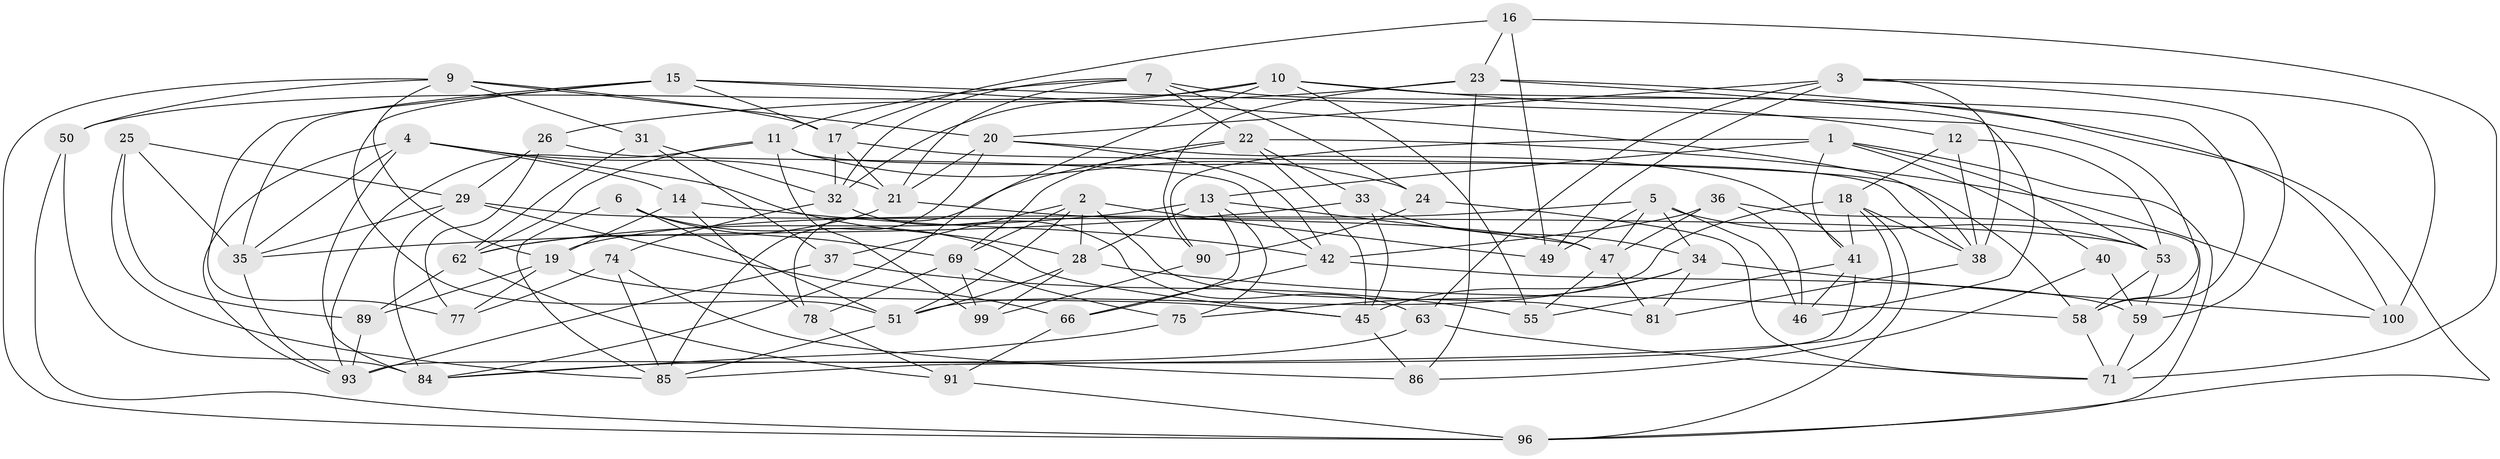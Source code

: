 // Generated by graph-tools (version 1.1) at 2025/24/03/03/25 07:24:23]
// undirected, 68 vertices, 174 edges
graph export_dot {
graph [start="1"]
  node [color=gray90,style=filled];
  1 [super="+54"];
  2 [super="+57"];
  3 [super="+104"];
  4 [super="+64"];
  5 [super="+67"];
  6;
  7 [super="+8"];
  9 [super="+107"];
  10 [super="+95"];
  11 [super="+80"];
  12;
  13 [super="+83"];
  14;
  15 [super="+43"];
  16;
  17 [super="+101"];
  18 [super="+30"];
  19 [super="+27"];
  20 [super="+82"];
  21 [super="+52"];
  22 [super="+60"];
  23 [super="+39"];
  24;
  25;
  26;
  28 [super="+44"];
  29 [super="+65"];
  31;
  32 [super="+72"];
  33;
  34 [super="+73"];
  35 [super="+103"];
  36;
  37;
  38 [super="+61"];
  40;
  41 [super="+48"];
  42 [super="+94"];
  45 [super="+56"];
  46;
  47 [super="+98"];
  49;
  50;
  51 [super="+88"];
  53 [super="+70"];
  55;
  58 [super="+76"];
  59 [super="+105"];
  62 [super="+68"];
  63;
  66;
  69 [super="+87"];
  71 [super="+79"];
  74;
  75;
  77;
  78;
  81;
  84 [super="+102"];
  85 [super="+92"];
  86;
  89;
  90;
  91;
  93 [super="+97"];
  96 [super="+106"];
  99;
  100;
  1 -- 90;
  1 -- 40;
  1 -- 41;
  1 -- 96;
  1 -- 53;
  1 -- 13;
  2 -- 69;
  2 -- 51;
  2 -- 49;
  2 -- 81;
  2 -- 37;
  2 -- 28;
  3 -- 20;
  3 -- 49;
  3 -- 100;
  3 -- 38;
  3 -- 63;
  3 -- 59;
  4 -- 84;
  4 -- 14;
  4 -- 93;
  4 -- 21;
  4 -- 35;
  4 -- 28;
  5 -- 46;
  5 -- 49;
  5 -- 19;
  5 -- 53;
  5 -- 34;
  5 -- 47;
  6 -- 51;
  6 -- 69;
  6 -- 85;
  6 -- 45;
  7 -- 11;
  7 -- 32;
  7 -- 24;
  7 -- 96;
  7 -- 21;
  7 -- 22;
  9 -- 50;
  9 -- 31;
  9 -- 96;
  9 -- 19;
  9 -- 20;
  9 -- 17;
  10 -- 55;
  10 -- 50;
  10 -- 12;
  10 -- 58;
  10 -- 78;
  10 -- 32;
  11 -- 62;
  11 -- 24;
  11 -- 99;
  11 -- 93;
  11 -- 38;
  12 -- 53;
  12 -- 18;
  12 -- 38;
  13 -- 75;
  13 -- 66;
  13 -- 28;
  13 -- 47;
  13 -- 62;
  14 -- 42;
  14 -- 78;
  14 -- 19;
  15 -- 77;
  15 -- 58;
  15 -- 17;
  15 -- 51;
  15 -- 35;
  15 -- 38;
  16 -- 49;
  16 -- 17;
  16 -- 23;
  16 -- 71;
  17 -- 32;
  17 -- 21;
  17 -- 58;
  18 -- 41;
  18 -- 96;
  18 -- 85;
  18 -- 51;
  18 -- 38;
  19 -- 45;
  19 -- 89;
  19 -- 77;
  20 -- 41;
  20 -- 42;
  20 -- 85;
  20 -- 21;
  21 -- 62;
  21 -- 47;
  22 -- 33;
  22 -- 69;
  22 -- 100;
  22 -- 84;
  22 -- 45;
  23 -- 90;
  23 -- 46;
  23 -- 26;
  23 -- 100;
  23 -- 86;
  24 -- 90;
  24 -- 71;
  25 -- 89;
  25 -- 85;
  25 -- 35;
  25 -- 29;
  26 -- 42;
  26 -- 77;
  26 -- 29;
  28 -- 51;
  28 -- 99;
  28 -- 58;
  29 -- 35;
  29 -- 66;
  29 -- 53;
  29 -- 84;
  31 -- 37;
  31 -- 32;
  31 -- 62;
  32 -- 63;
  32 -- 74;
  33 -- 45;
  33 -- 35;
  33 -- 34;
  34 -- 81;
  34 -- 75;
  34 -- 100;
  34 -- 45;
  35 -- 93;
  36 -- 47;
  36 -- 71;
  36 -- 46;
  36 -- 42;
  37 -- 55;
  37 -- 93;
  38 -- 81;
  40 -- 59 [weight=2];
  40 -- 86;
  41 -- 46;
  41 -- 93;
  41 -- 55;
  42 -- 66;
  42 -- 59;
  45 -- 86;
  47 -- 81;
  47 -- 55;
  50 -- 96;
  50 -- 84;
  51 -- 85;
  53 -- 59;
  53 -- 58;
  58 -- 71;
  59 -- 71;
  62 -- 91;
  62 -- 89;
  63 -- 71;
  63 -- 84;
  66 -- 91;
  69 -- 99;
  69 -- 75;
  69 -- 78;
  74 -- 86;
  74 -- 77;
  74 -- 85;
  75 -- 84;
  78 -- 91;
  89 -- 93;
  90 -- 99;
  91 -- 96;
}
